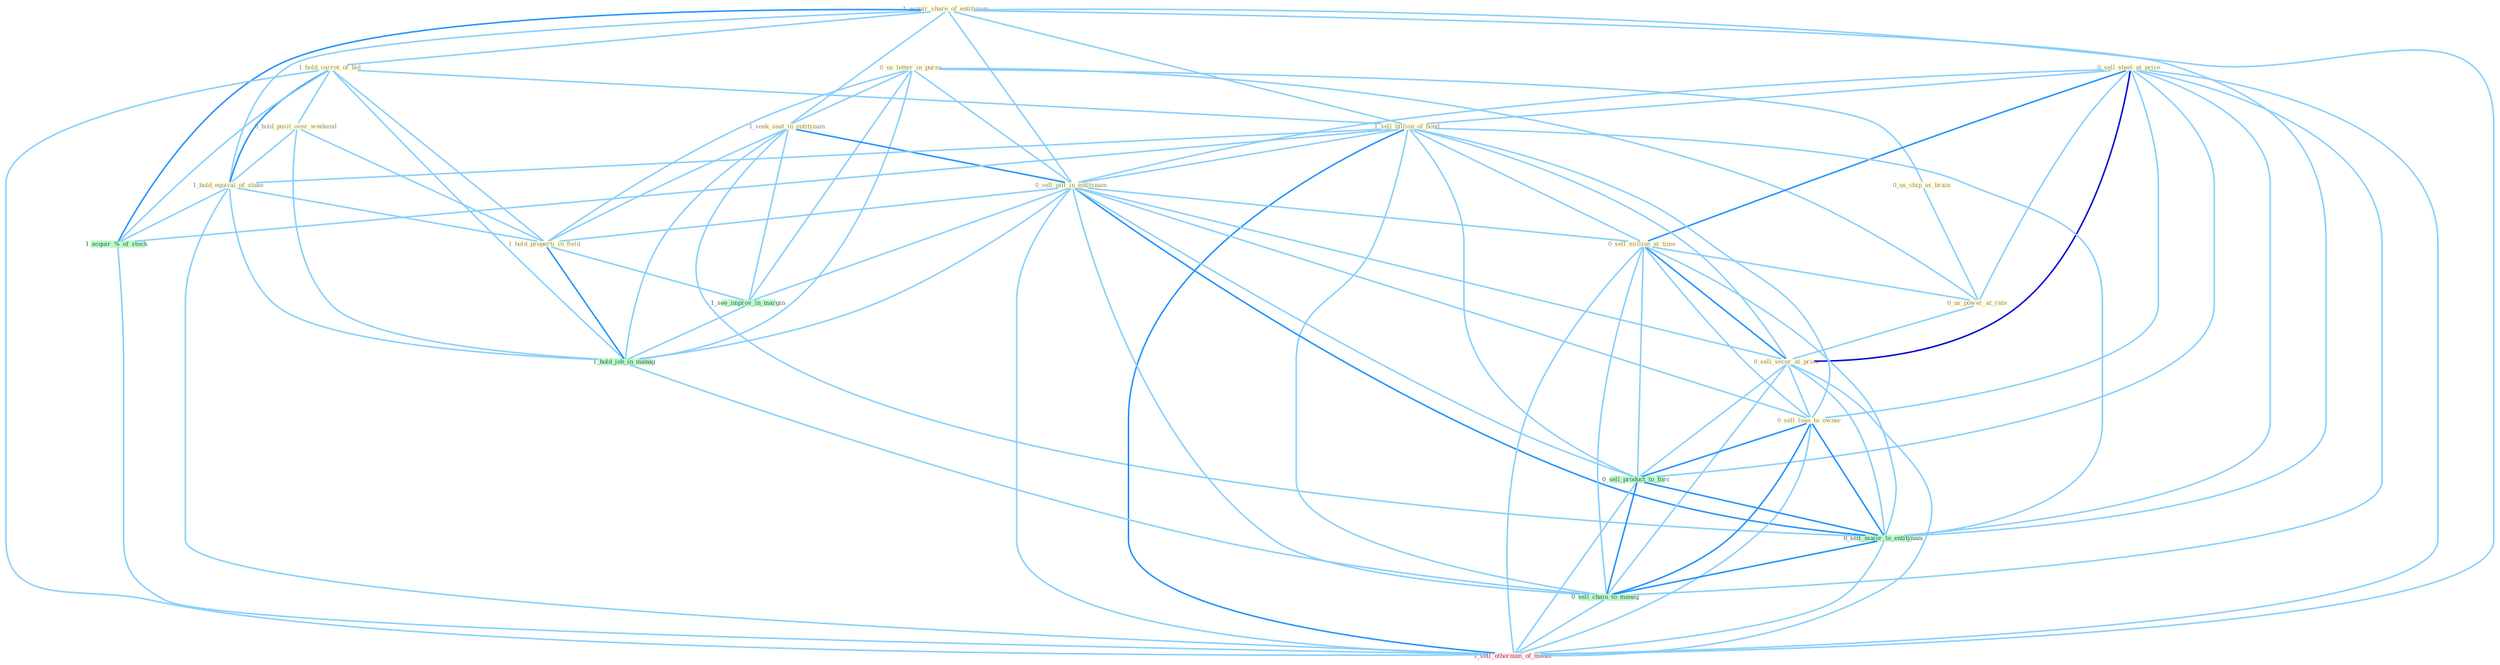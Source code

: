 Graph G{ 
    node
    [shape=polygon,style=filled,width=.5,height=.06,color="#BDFCC9",fixedsize=true,fontsize=4,
    fontcolor="#2f4f4f"];
    {node
    [color="#ffffe0", fontcolor="#8b7d6b"] "0_us_letter_in_pursu " "1_acquir_share_of_entitynam " "1_hold_carrot_of_bid " "0_hold_posit_over_weekend " "0_sell_steel_at_price " "1_seek_seat_in_entitynam " "1_sell_billion_of_bond " "1_hold_equival_of_stake " "0_us_chip_as_brain " "0_sell_pill_in_entitynam " "0_sell_million_at_time " "0_us_power_at_rate " "0_sell_secur_at_price " "1_hold_properti_in_field " "0_sell_loan_to_owner "}
{node [color="#fff0f5", fontcolor="#b22222"] "1_sell_othernum_of_model "}
edge [color="#B0E2FF"];

	"0_us_letter_in_pursu " -- "1_seek_seat_in_entitynam " [w="1", color="#87cefa" ];
	"0_us_letter_in_pursu " -- "0_us_chip_as_brain " [w="1", color="#87cefa" ];
	"0_us_letter_in_pursu " -- "0_sell_pill_in_entitynam " [w="1", color="#87cefa" ];
	"0_us_letter_in_pursu " -- "0_us_power_at_rate " [w="1", color="#87cefa" ];
	"0_us_letter_in_pursu " -- "1_hold_properti_in_field " [w="1", color="#87cefa" ];
	"0_us_letter_in_pursu " -- "1_see_improv_in_margin " [w="1", color="#87cefa" ];
	"0_us_letter_in_pursu " -- "1_hold_job_in_manag " [w="1", color="#87cefa" ];
	"1_acquir_share_of_entitynam " -- "1_hold_carrot_of_bid " [w="1", color="#87cefa" ];
	"1_acquir_share_of_entitynam " -- "1_seek_seat_in_entitynam " [w="1", color="#87cefa" ];
	"1_acquir_share_of_entitynam " -- "1_sell_billion_of_bond " [w="1", color="#87cefa" ];
	"1_acquir_share_of_entitynam " -- "1_hold_equival_of_stake " [w="1", color="#87cefa" ];
	"1_acquir_share_of_entitynam " -- "0_sell_pill_in_entitynam " [w="1", color="#87cefa" ];
	"1_acquir_share_of_entitynam " -- "1_acquir_%_of_stock " [w="2", color="#1e90ff" , len=0.8];
	"1_acquir_share_of_entitynam " -- "0_sell_major_to_entitynam " [w="1", color="#87cefa" ];
	"1_acquir_share_of_entitynam " -- "1_sell_othernum_of_model " [w="1", color="#87cefa" ];
	"1_hold_carrot_of_bid " -- "0_hold_posit_over_weekend " [w="1", color="#87cefa" ];
	"1_hold_carrot_of_bid " -- "1_sell_billion_of_bond " [w="1", color="#87cefa" ];
	"1_hold_carrot_of_bid " -- "1_hold_equival_of_stake " [w="2", color="#1e90ff" , len=0.8];
	"1_hold_carrot_of_bid " -- "1_hold_properti_in_field " [w="1", color="#87cefa" ];
	"1_hold_carrot_of_bid " -- "1_acquir_%_of_stock " [w="1", color="#87cefa" ];
	"1_hold_carrot_of_bid " -- "1_hold_job_in_manag " [w="1", color="#87cefa" ];
	"1_hold_carrot_of_bid " -- "1_sell_othernum_of_model " [w="1", color="#87cefa" ];
	"0_hold_posit_over_weekend " -- "1_hold_equival_of_stake " [w="1", color="#87cefa" ];
	"0_hold_posit_over_weekend " -- "1_hold_properti_in_field " [w="1", color="#87cefa" ];
	"0_hold_posit_over_weekend " -- "1_hold_job_in_manag " [w="1", color="#87cefa" ];
	"0_sell_steel_at_price " -- "1_sell_billion_of_bond " [w="1", color="#87cefa" ];
	"0_sell_steel_at_price " -- "0_sell_pill_in_entitynam " [w="1", color="#87cefa" ];
	"0_sell_steel_at_price " -- "0_sell_million_at_time " [w="2", color="#1e90ff" , len=0.8];
	"0_sell_steel_at_price " -- "0_us_power_at_rate " [w="1", color="#87cefa" ];
	"0_sell_steel_at_price " -- "0_sell_secur_at_price " [w="3", color="#0000cd" , len=0.6];
	"0_sell_steel_at_price " -- "0_sell_loan_to_owner " [w="1", color="#87cefa" ];
	"0_sell_steel_at_price " -- "0_sell_product_to_forc " [w="1", color="#87cefa" ];
	"0_sell_steel_at_price " -- "0_sell_major_to_entitynam " [w="1", color="#87cefa" ];
	"0_sell_steel_at_price " -- "0_sell_chain_to_manag " [w="1", color="#87cefa" ];
	"0_sell_steel_at_price " -- "1_sell_othernum_of_model " [w="1", color="#87cefa" ];
	"1_seek_seat_in_entitynam " -- "0_sell_pill_in_entitynam " [w="2", color="#1e90ff" , len=0.8];
	"1_seek_seat_in_entitynam " -- "1_hold_properti_in_field " [w="1", color="#87cefa" ];
	"1_seek_seat_in_entitynam " -- "1_see_improv_in_margin " [w="1", color="#87cefa" ];
	"1_seek_seat_in_entitynam " -- "1_hold_job_in_manag " [w="1", color="#87cefa" ];
	"1_seek_seat_in_entitynam " -- "0_sell_major_to_entitynam " [w="1", color="#87cefa" ];
	"1_sell_billion_of_bond " -- "1_hold_equival_of_stake " [w="1", color="#87cefa" ];
	"1_sell_billion_of_bond " -- "0_sell_pill_in_entitynam " [w="1", color="#87cefa" ];
	"1_sell_billion_of_bond " -- "0_sell_million_at_time " [w="1", color="#87cefa" ];
	"1_sell_billion_of_bond " -- "0_sell_secur_at_price " [w="1", color="#87cefa" ];
	"1_sell_billion_of_bond " -- "0_sell_loan_to_owner " [w="1", color="#87cefa" ];
	"1_sell_billion_of_bond " -- "1_acquir_%_of_stock " [w="1", color="#87cefa" ];
	"1_sell_billion_of_bond " -- "0_sell_product_to_forc " [w="1", color="#87cefa" ];
	"1_sell_billion_of_bond " -- "0_sell_major_to_entitynam " [w="1", color="#87cefa" ];
	"1_sell_billion_of_bond " -- "0_sell_chain_to_manag " [w="1", color="#87cefa" ];
	"1_sell_billion_of_bond " -- "1_sell_othernum_of_model " [w="2", color="#1e90ff" , len=0.8];
	"1_hold_equival_of_stake " -- "1_hold_properti_in_field " [w="1", color="#87cefa" ];
	"1_hold_equival_of_stake " -- "1_acquir_%_of_stock " [w="1", color="#87cefa" ];
	"1_hold_equival_of_stake " -- "1_hold_job_in_manag " [w="1", color="#87cefa" ];
	"1_hold_equival_of_stake " -- "1_sell_othernum_of_model " [w="1", color="#87cefa" ];
	"0_us_chip_as_brain " -- "0_us_power_at_rate " [w="1", color="#87cefa" ];
	"0_sell_pill_in_entitynam " -- "0_sell_million_at_time " [w="1", color="#87cefa" ];
	"0_sell_pill_in_entitynam " -- "0_sell_secur_at_price " [w="1", color="#87cefa" ];
	"0_sell_pill_in_entitynam " -- "1_hold_properti_in_field " [w="1", color="#87cefa" ];
	"0_sell_pill_in_entitynam " -- "0_sell_loan_to_owner " [w="1", color="#87cefa" ];
	"0_sell_pill_in_entitynam " -- "1_see_improv_in_margin " [w="1", color="#87cefa" ];
	"0_sell_pill_in_entitynam " -- "1_hold_job_in_manag " [w="1", color="#87cefa" ];
	"0_sell_pill_in_entitynam " -- "0_sell_product_to_forc " [w="1", color="#87cefa" ];
	"0_sell_pill_in_entitynam " -- "0_sell_major_to_entitynam " [w="2", color="#1e90ff" , len=0.8];
	"0_sell_pill_in_entitynam " -- "0_sell_chain_to_manag " [w="1", color="#87cefa" ];
	"0_sell_pill_in_entitynam " -- "1_sell_othernum_of_model " [w="1", color="#87cefa" ];
	"0_sell_million_at_time " -- "0_us_power_at_rate " [w="1", color="#87cefa" ];
	"0_sell_million_at_time " -- "0_sell_secur_at_price " [w="2", color="#1e90ff" , len=0.8];
	"0_sell_million_at_time " -- "0_sell_loan_to_owner " [w="1", color="#87cefa" ];
	"0_sell_million_at_time " -- "0_sell_product_to_forc " [w="1", color="#87cefa" ];
	"0_sell_million_at_time " -- "0_sell_major_to_entitynam " [w="1", color="#87cefa" ];
	"0_sell_million_at_time " -- "0_sell_chain_to_manag " [w="1", color="#87cefa" ];
	"0_sell_million_at_time " -- "1_sell_othernum_of_model " [w="1", color="#87cefa" ];
	"0_us_power_at_rate " -- "0_sell_secur_at_price " [w="1", color="#87cefa" ];
	"0_sell_secur_at_price " -- "0_sell_loan_to_owner " [w="1", color="#87cefa" ];
	"0_sell_secur_at_price " -- "0_sell_product_to_forc " [w="1", color="#87cefa" ];
	"0_sell_secur_at_price " -- "0_sell_major_to_entitynam " [w="1", color="#87cefa" ];
	"0_sell_secur_at_price " -- "0_sell_chain_to_manag " [w="1", color="#87cefa" ];
	"0_sell_secur_at_price " -- "1_sell_othernum_of_model " [w="1", color="#87cefa" ];
	"1_hold_properti_in_field " -- "1_see_improv_in_margin " [w="1", color="#87cefa" ];
	"1_hold_properti_in_field " -- "1_hold_job_in_manag " [w="2", color="#1e90ff" , len=0.8];
	"0_sell_loan_to_owner " -- "0_sell_product_to_forc " [w="2", color="#1e90ff" , len=0.8];
	"0_sell_loan_to_owner " -- "0_sell_major_to_entitynam " [w="2", color="#1e90ff" , len=0.8];
	"0_sell_loan_to_owner " -- "0_sell_chain_to_manag " [w="2", color="#1e90ff" , len=0.8];
	"0_sell_loan_to_owner " -- "1_sell_othernum_of_model " [w="1", color="#87cefa" ];
	"1_see_improv_in_margin " -- "1_hold_job_in_manag " [w="1", color="#87cefa" ];
	"1_acquir_%_of_stock " -- "1_sell_othernum_of_model " [w="1", color="#87cefa" ];
	"1_hold_job_in_manag " -- "0_sell_chain_to_manag " [w="1", color="#87cefa" ];
	"0_sell_product_to_forc " -- "0_sell_major_to_entitynam " [w="2", color="#1e90ff" , len=0.8];
	"0_sell_product_to_forc " -- "0_sell_chain_to_manag " [w="2", color="#1e90ff" , len=0.8];
	"0_sell_product_to_forc " -- "1_sell_othernum_of_model " [w="1", color="#87cefa" ];
	"0_sell_major_to_entitynam " -- "0_sell_chain_to_manag " [w="2", color="#1e90ff" , len=0.8];
	"0_sell_major_to_entitynam " -- "1_sell_othernum_of_model " [w="1", color="#87cefa" ];
	"0_sell_chain_to_manag " -- "1_sell_othernum_of_model " [w="1", color="#87cefa" ];
}